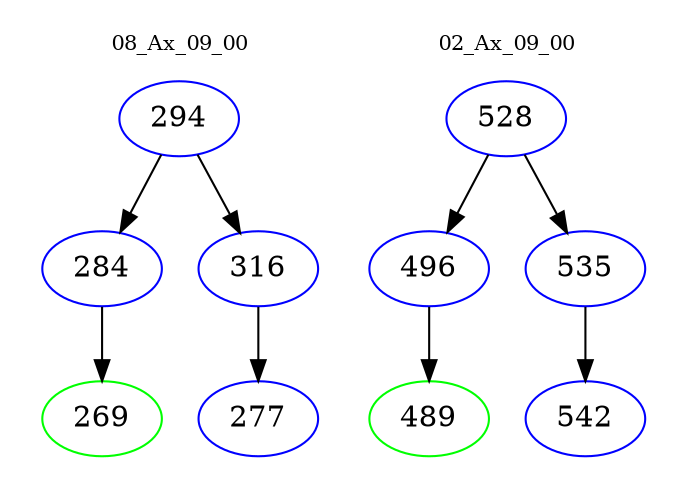 digraph{
subgraph cluster_0 {
color = white
label = "08_Ax_09_00";
fontsize=10;
T0_294 [label="294", color="blue"]
T0_294 -> T0_284 [color="black"]
T0_284 [label="284", color="blue"]
T0_284 -> T0_269 [color="black"]
T0_269 [label="269", color="green"]
T0_294 -> T0_316 [color="black"]
T0_316 [label="316", color="blue"]
T0_316 -> T0_277 [color="black"]
T0_277 [label="277", color="blue"]
}
subgraph cluster_1 {
color = white
label = "02_Ax_09_00";
fontsize=10;
T1_528 [label="528", color="blue"]
T1_528 -> T1_496 [color="black"]
T1_496 [label="496", color="blue"]
T1_496 -> T1_489 [color="black"]
T1_489 [label="489", color="green"]
T1_528 -> T1_535 [color="black"]
T1_535 [label="535", color="blue"]
T1_535 -> T1_542 [color="black"]
T1_542 [label="542", color="blue"]
}
}
